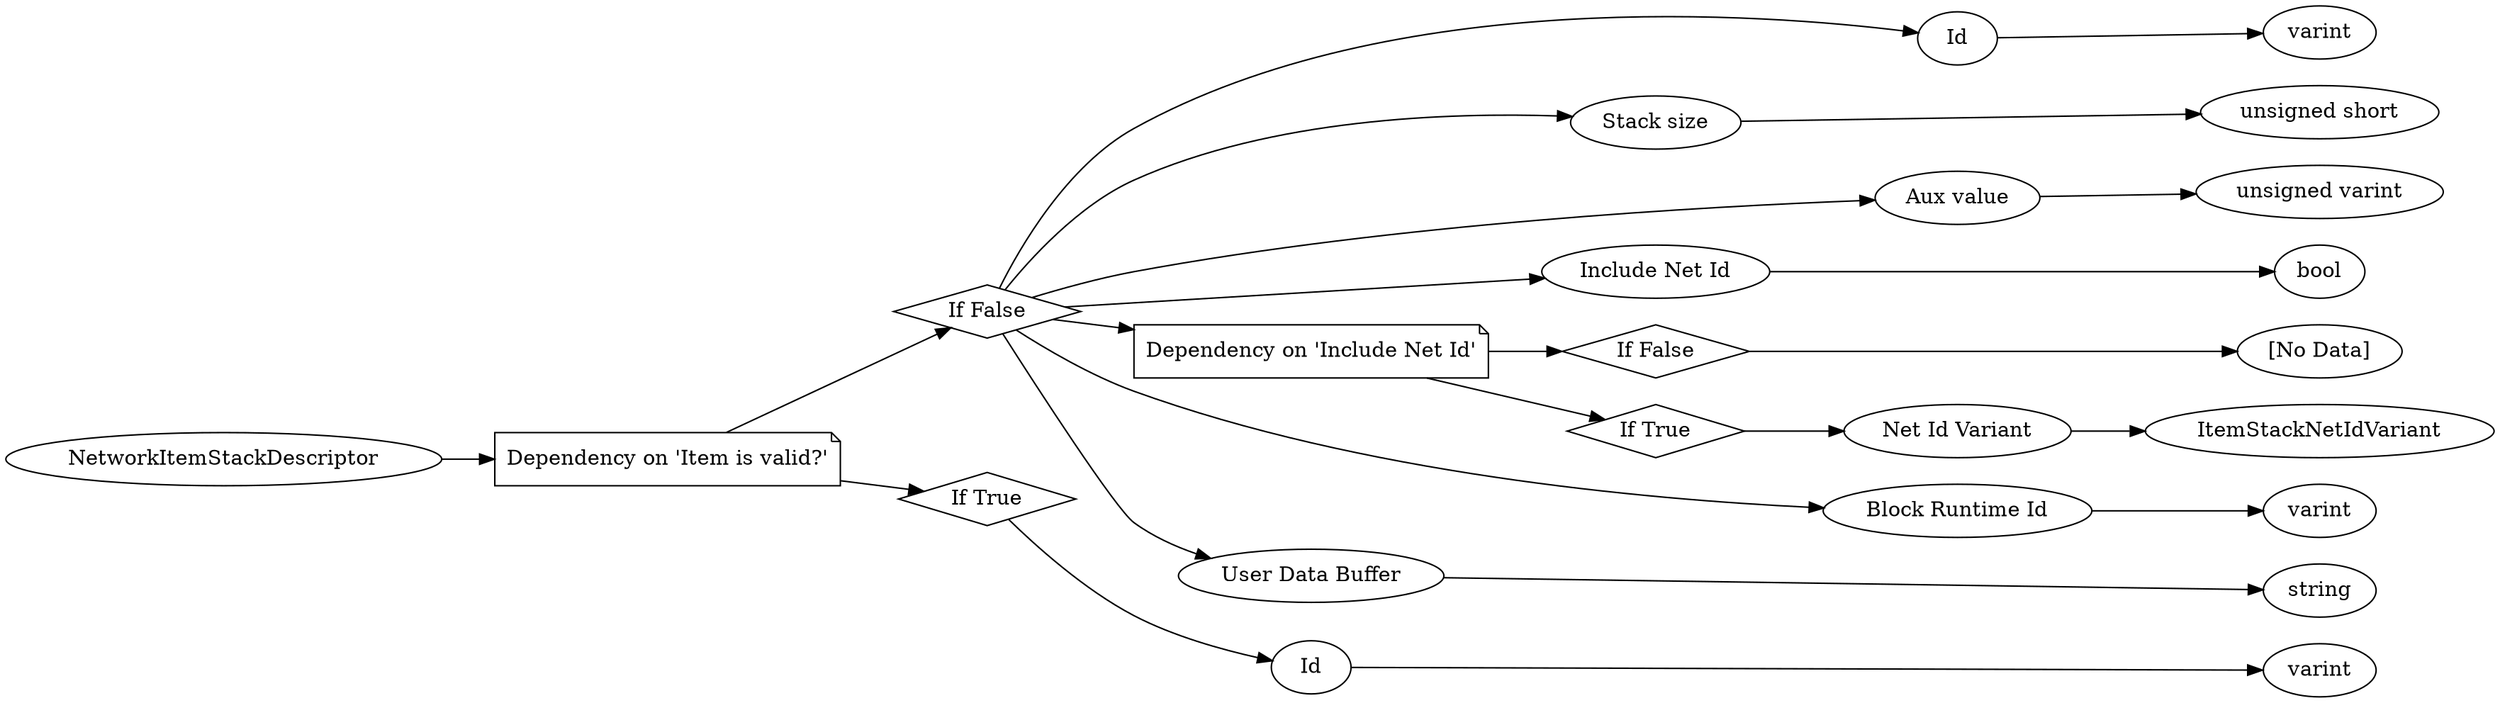 digraph "NetworkItemStackDescriptor" {
rankdir = LR
18
18 -> 19
19 -> 20
20 -> 21
21 -> 22
20 -> 23
23 -> 24
20 -> 25
25 -> 26
20 -> 27
27 -> 28
20 -> 29
29 -> 30
30 -> 31
29 -> 32
32 -> 33
33 -> 37
20 -> 38
38 -> 39
20 -> 40
40 -> 41
19 -> 42
42 -> 43
43 -> 44

18 [label="NetworkItemStackDescriptor",comment="name: \"NetworkItemStackDescriptor\", typeName: \"\", id: 18, branchId: 0, recurseId: -1, attributes: 0, notes: \"\""];
19 [label="Dependency on 'Item is valid?'",shape=note,comment="name: \"Dependency on 'Item is valid?'\", typeName: \"\", id: 19, branchId: 0, recurseId: -1, attributes: 2, notes: \"\""];
20 [label="If False",shape=diamond,comment="name: \"If False\", typeName: \"\", id: 20, branchId: 0, recurseId: -1, attributes: 4, notes: \"\""];
21 [label="Id",comment="name: \"Id\", typeName: \"\", id: 21, branchId: 0, recurseId: -1, attributes: 0, notes: \"\""];
22 [label="varint",comment="name: \"varint\", typeName: \"\", id: 22, branchId: 0, recurseId: -1, attributes: 512, notes: \"\""];
23 [label="Stack size",comment="name: \"Stack size\", typeName: \"\", id: 23, branchId: 0, recurseId: -1, attributes: 0, notes: \"\""];
24 [label="unsigned short",comment="name: \"unsigned short\", typeName: \"\", id: 24, branchId: 0, recurseId: -1, attributes: 512, notes: \"\""];
25 [label="Aux value",comment="name: \"Aux value\", typeName: \"\", id: 25, branchId: 0, recurseId: -1, attributes: 0, notes: \"\""];
26 [label="unsigned varint",comment="name: \"unsigned varint\", typeName: \"\", id: 26, branchId: 0, recurseId: -1, attributes: 512, notes: \"\""];
27 [label="Include Net Id",comment="name: \"Include Net Id\", typeName: \"\", id: 27, branchId: 0, recurseId: -1, attributes: 0, notes: \"\""];
28 [label="bool",comment="name: \"bool\", typeName: \"\", id: 28, branchId: 0, recurseId: -1, attributes: 512, notes: \"\""];
29 [label="Dependency on 'Include Net Id'",shape=note,comment="name: \"Dependency on 'Include Net Id'\", typeName: \"\", id: 29, branchId: 0, recurseId: -1, attributes: 2, notes: \"\""];
30 [label="If False",shape=diamond,comment="name: \"If False\", typeName: \"\", id: 30, branchId: 0, recurseId: -1, attributes: 4, notes: \"\""];
31 [label="[No Data]",comment="name: \"[No Data]\", typeName: \"\", id: 31, branchId: 0, recurseId: -1, attributes: 512, notes: \"\""];
32 [label="If True",shape=diamond,comment="name: \"If True\", typeName: \"\", id: 32, branchId: 1, recurseId: -1, attributes: 4, notes: \"\""];
33 [label="Net Id Variant",comment="name: \"Net Id Variant\", typeName: \"ItemStackNetIdVariant\", id: 33, branchId: 0, recurseId: -1, attributes: 256, notes: \"\""];
37 [label="ItemStackNetIdVariant",comment="name: \"ItemStackNetIdVariant\", typeName: \"\", id: 37, branchId: 0, recurseId: -1, attributes: 512, notes: \"\""];
38 [label="Block Runtime Id",comment="name: \"Block Runtime Id\", typeName: \"\", id: 38, branchId: 0, recurseId: -1, attributes: 0, notes: \"\""];
39 [label="varint",comment="name: \"varint\", typeName: \"\", id: 39, branchId: 0, recurseId: -1, attributes: 512, notes: \"\""];
40 [label="User Data Buffer",comment="name: \"User Data Buffer\", typeName: \"\", id: 40, branchId: 0, recurseId: -1, attributes: 0, notes: \"The @ItemInstanceUserData.html#ItemInstanceUserData@  binary blob encoded as a String, so it's unsigned varint length prefixed. Get all your nbt+property bytes, calculate the length, write that length, THEN write the data.\""];
41 [label="string",comment="name: \"string\", typeName: \"\", id: 41, branchId: 0, recurseId: -1, attributes: 512, notes: \"\""];
42 [label="If True",shape=diamond,comment="name: \"If True\", typeName: \"\", id: 42, branchId: 1, recurseId: -1, attributes: 4, notes: \"\""];
43 [label="Id",comment="name: \"Id\", typeName: \"\", id: 43, branchId: 0, recurseId: -1, attributes: 0, notes: \"Send fixed Id of 0 for invalid item\""];
44 [label="varint",comment="name: \"varint\", typeName: \"\", id: 44, branchId: 0, recurseId: -1, attributes: 512, notes: \"\""];
{ rank = max;22;24;26;28;31;37;39;41;44}

}
